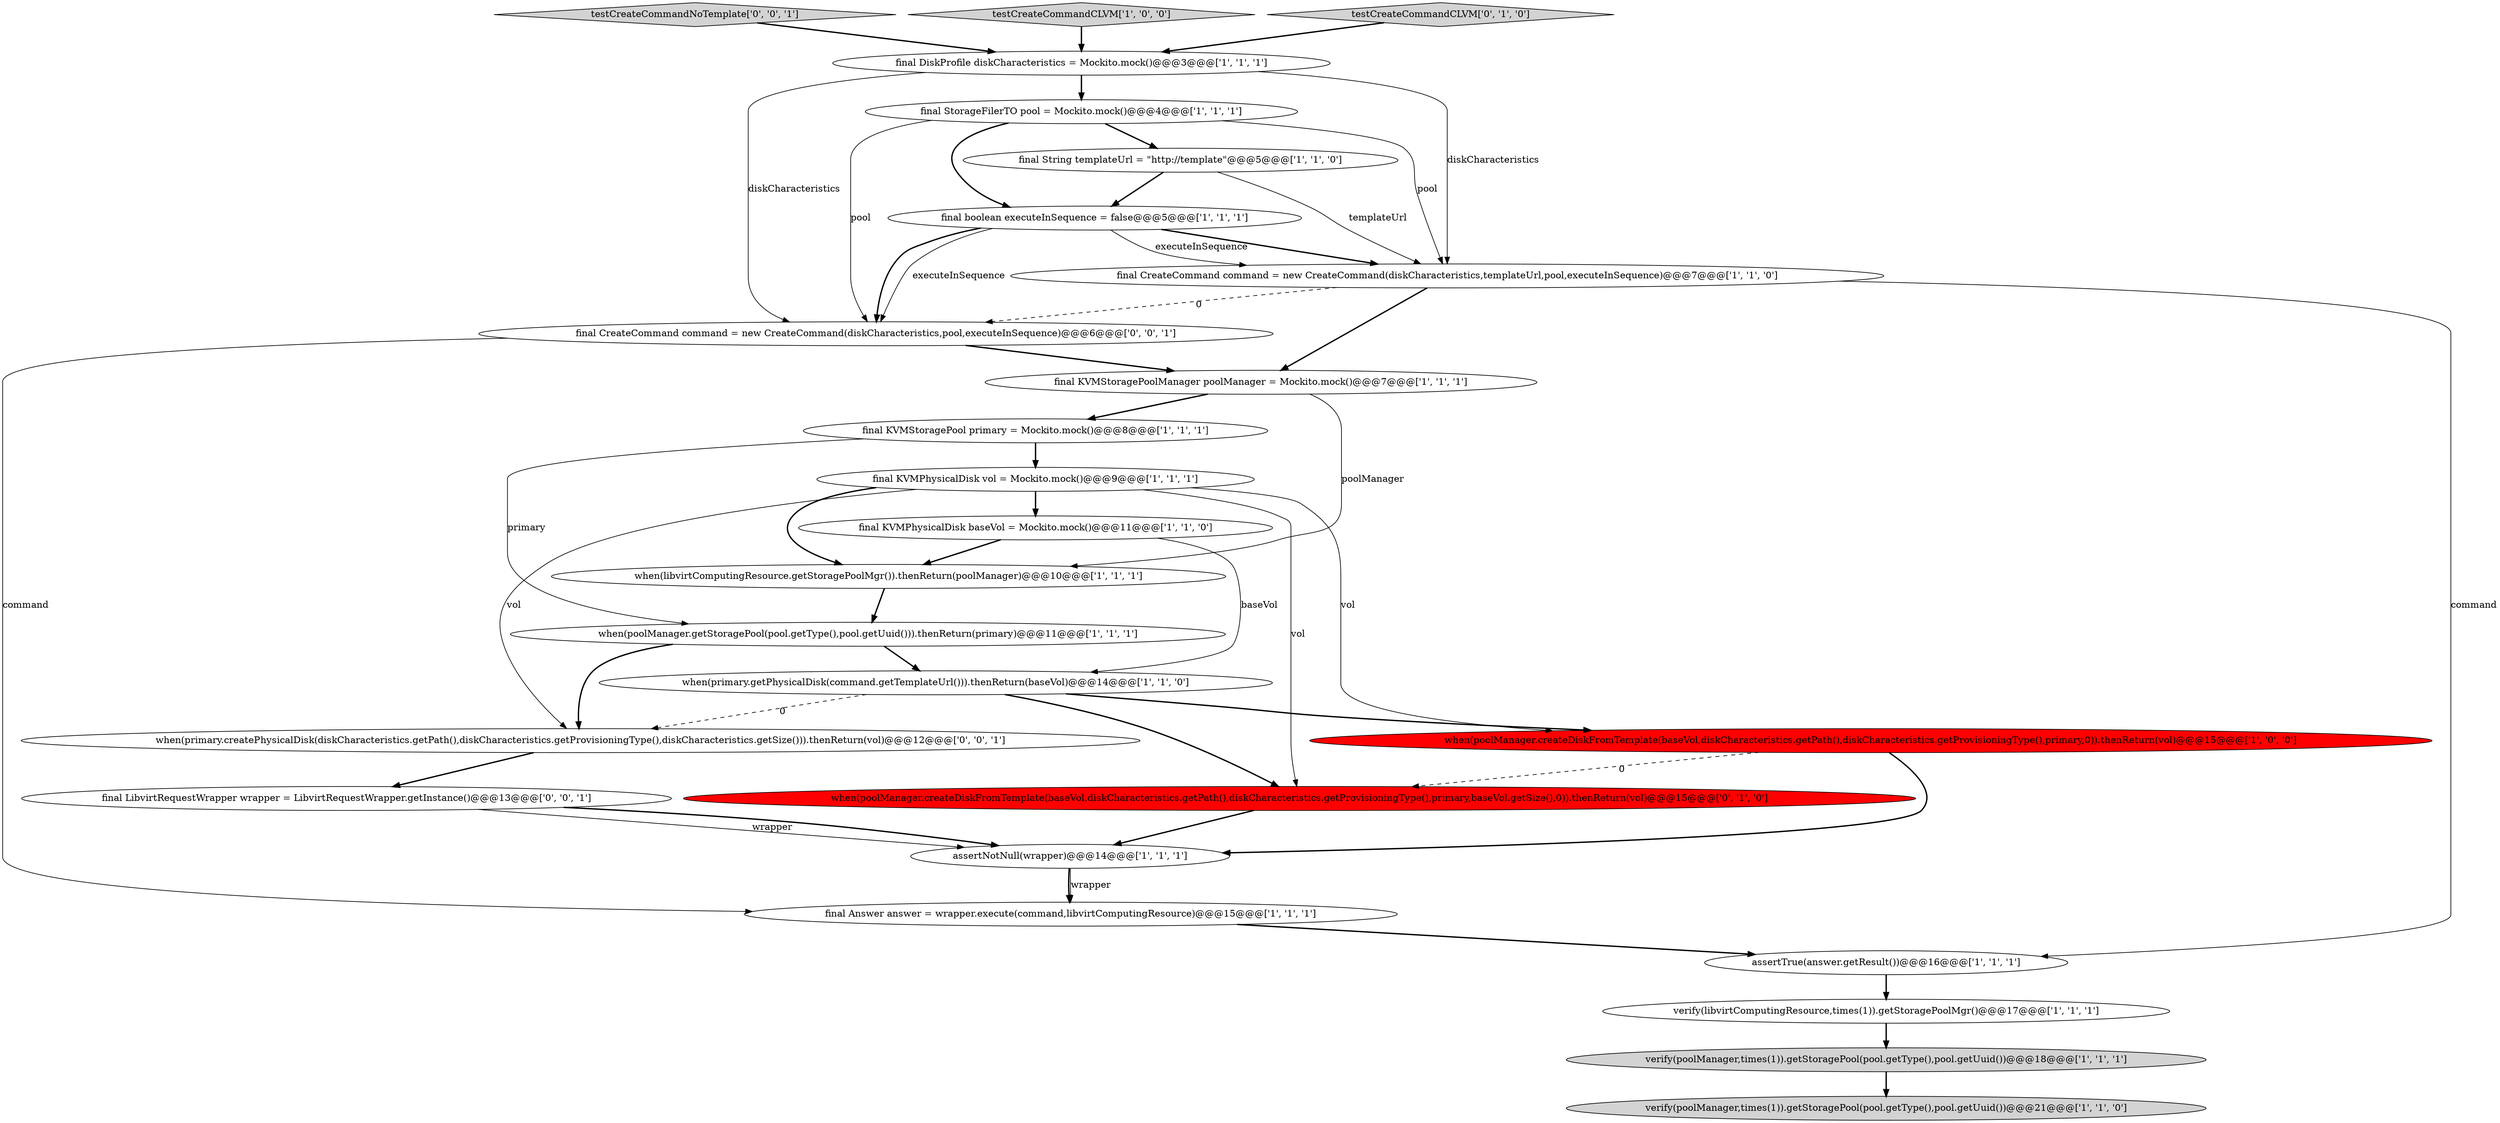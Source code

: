 digraph {
25 [style = filled, label = "testCreateCommandNoTemplate['0', '0', '1']", fillcolor = lightgray, shape = diamond image = "AAA0AAABBB3BBB"];
23 [style = filled, label = "final CreateCommand command = new CreateCommand(diskCharacteristics,pool,executeInSequence)@@@6@@@['0', '0', '1']", fillcolor = white, shape = ellipse image = "AAA0AAABBB3BBB"];
24 [style = filled, label = "final LibvirtRequestWrapper wrapper = LibvirtRequestWrapper.getInstance()@@@13@@@['0', '0', '1']", fillcolor = white, shape = ellipse image = "AAA0AAABBB3BBB"];
16 [style = filled, label = "verify(libvirtComputingResource,times(1)).getStoragePoolMgr()@@@17@@@['1', '1', '1']", fillcolor = white, shape = ellipse image = "AAA0AAABBB1BBB"];
1 [style = filled, label = "when(primary.getPhysicalDisk(command.getTemplateUrl())).thenReturn(baseVol)@@@14@@@['1', '1', '0']", fillcolor = white, shape = ellipse image = "AAA0AAABBB1BBB"];
18 [style = filled, label = "final CreateCommand command = new CreateCommand(diskCharacteristics,templateUrl,pool,executeInSequence)@@@7@@@['1', '1', '0']", fillcolor = white, shape = ellipse image = "AAA0AAABBB1BBB"];
0 [style = filled, label = "final KVMPhysicalDisk vol = Mockito.mock()@@@9@@@['1', '1', '1']", fillcolor = white, shape = ellipse image = "AAA0AAABBB1BBB"];
13 [style = filled, label = "final DiskProfile diskCharacteristics = Mockito.mock()@@@3@@@['1', '1', '1']", fillcolor = white, shape = ellipse image = "AAA0AAABBB1BBB"];
9 [style = filled, label = "final KVMStoragePoolManager poolManager = Mockito.mock()@@@7@@@['1', '1', '1']", fillcolor = white, shape = ellipse image = "AAA0AAABBB1BBB"];
17 [style = filled, label = "verify(poolManager,times(1)).getStoragePool(pool.getType(),pool.getUuid())@@@21@@@['1', '1', '0']", fillcolor = lightgray, shape = ellipse image = "AAA0AAABBB1BBB"];
12 [style = filled, label = "when(poolManager.getStoragePool(pool.getType(),pool.getUuid())).thenReturn(primary)@@@11@@@['1', '1', '1']", fillcolor = white, shape = ellipse image = "AAA0AAABBB1BBB"];
7 [style = filled, label = "testCreateCommandCLVM['1', '0', '0']", fillcolor = lightgray, shape = diamond image = "AAA0AAABBB1BBB"];
2 [style = filled, label = "final String templateUrl = \"http://template\"@@@5@@@['1', '1', '0']", fillcolor = white, shape = ellipse image = "AAA0AAABBB1BBB"];
10 [style = filled, label = "when(libvirtComputingResource.getStoragePoolMgr()).thenReturn(poolManager)@@@10@@@['1', '1', '1']", fillcolor = white, shape = ellipse image = "AAA0AAABBB1BBB"];
15 [style = filled, label = "when(poolManager.createDiskFromTemplate(baseVol,diskCharacteristics.getPath(),diskCharacteristics.getProvisioningType(),primary,0)).thenReturn(vol)@@@15@@@['1', '0', '0']", fillcolor = red, shape = ellipse image = "AAA1AAABBB1BBB"];
21 [style = filled, label = "when(poolManager.createDiskFromTemplate(baseVol,diskCharacteristics.getPath(),diskCharacteristics.getProvisioningType(),primary,baseVol.getSize(),0)).thenReturn(vol)@@@15@@@['0', '1', '0']", fillcolor = red, shape = ellipse image = "AAA1AAABBB2BBB"];
19 [style = filled, label = "final boolean executeInSequence = false@@@5@@@['1', '1', '1']", fillcolor = white, shape = ellipse image = "AAA0AAABBB1BBB"];
3 [style = filled, label = "final KVMPhysicalDisk baseVol = Mockito.mock()@@@11@@@['1', '1', '0']", fillcolor = white, shape = ellipse image = "AAA0AAABBB1BBB"];
6 [style = filled, label = "assertTrue(answer.getResult())@@@16@@@['1', '1', '1']", fillcolor = white, shape = ellipse image = "AAA0AAABBB1BBB"];
5 [style = filled, label = "verify(poolManager,times(1)).getStoragePool(pool.getType(),pool.getUuid())@@@18@@@['1', '1', '1']", fillcolor = lightgray, shape = ellipse image = "AAA0AAABBB1BBB"];
22 [style = filled, label = "when(primary.createPhysicalDisk(diskCharacteristics.getPath(),diskCharacteristics.getProvisioningType(),diskCharacteristics.getSize())).thenReturn(vol)@@@12@@@['0', '0', '1']", fillcolor = white, shape = ellipse image = "AAA0AAABBB3BBB"];
20 [style = filled, label = "testCreateCommandCLVM['0', '1', '0']", fillcolor = lightgray, shape = diamond image = "AAA0AAABBB2BBB"];
11 [style = filled, label = "final Answer answer = wrapper.execute(command,libvirtComputingResource)@@@15@@@['1', '1', '1']", fillcolor = white, shape = ellipse image = "AAA0AAABBB1BBB"];
4 [style = filled, label = "assertNotNull(wrapper)@@@14@@@['1', '1', '1']", fillcolor = white, shape = ellipse image = "AAA0AAABBB1BBB"];
8 [style = filled, label = "final StorageFilerTO pool = Mockito.mock()@@@4@@@['1', '1', '1']", fillcolor = white, shape = ellipse image = "AAA0AAABBB1BBB"];
14 [style = filled, label = "final KVMStoragePool primary = Mockito.mock()@@@8@@@['1', '1', '1']", fillcolor = white, shape = ellipse image = "AAA0AAABBB1BBB"];
7->13 [style = bold, label=""];
0->3 [style = bold, label=""];
13->18 [style = solid, label="diskCharacteristics"];
14->12 [style = solid, label="primary"];
3->1 [style = solid, label="baseVol"];
0->22 [style = solid, label="vol"];
19->18 [style = bold, label=""];
2->19 [style = bold, label=""];
20->13 [style = bold, label=""];
0->15 [style = solid, label="vol"];
13->23 [style = solid, label="diskCharacteristics"];
8->18 [style = solid, label="pool"];
4->11 [style = solid, label="wrapper"];
25->13 [style = bold, label=""];
8->19 [style = bold, label=""];
1->15 [style = bold, label=""];
11->6 [style = bold, label=""];
19->23 [style = solid, label="executeInSequence"];
15->21 [style = dashed, label="0"];
24->4 [style = solid, label="wrapper"];
18->6 [style = solid, label="command"];
12->1 [style = bold, label=""];
5->17 [style = bold, label=""];
19->18 [style = solid, label="executeInSequence"];
1->22 [style = dashed, label="0"];
3->10 [style = bold, label=""];
0->10 [style = bold, label=""];
24->4 [style = bold, label=""];
9->10 [style = solid, label="poolManager"];
23->11 [style = solid, label="command"];
14->0 [style = bold, label=""];
8->2 [style = bold, label=""];
10->12 [style = bold, label=""];
6->16 [style = bold, label=""];
1->21 [style = bold, label=""];
19->23 [style = bold, label=""];
8->23 [style = solid, label="pool"];
18->23 [style = dashed, label="0"];
15->4 [style = bold, label=""];
18->9 [style = bold, label=""];
9->14 [style = bold, label=""];
16->5 [style = bold, label=""];
2->18 [style = solid, label="templateUrl"];
0->21 [style = solid, label="vol"];
22->24 [style = bold, label=""];
13->8 [style = bold, label=""];
4->11 [style = bold, label=""];
23->9 [style = bold, label=""];
12->22 [style = bold, label=""];
21->4 [style = bold, label=""];
}
